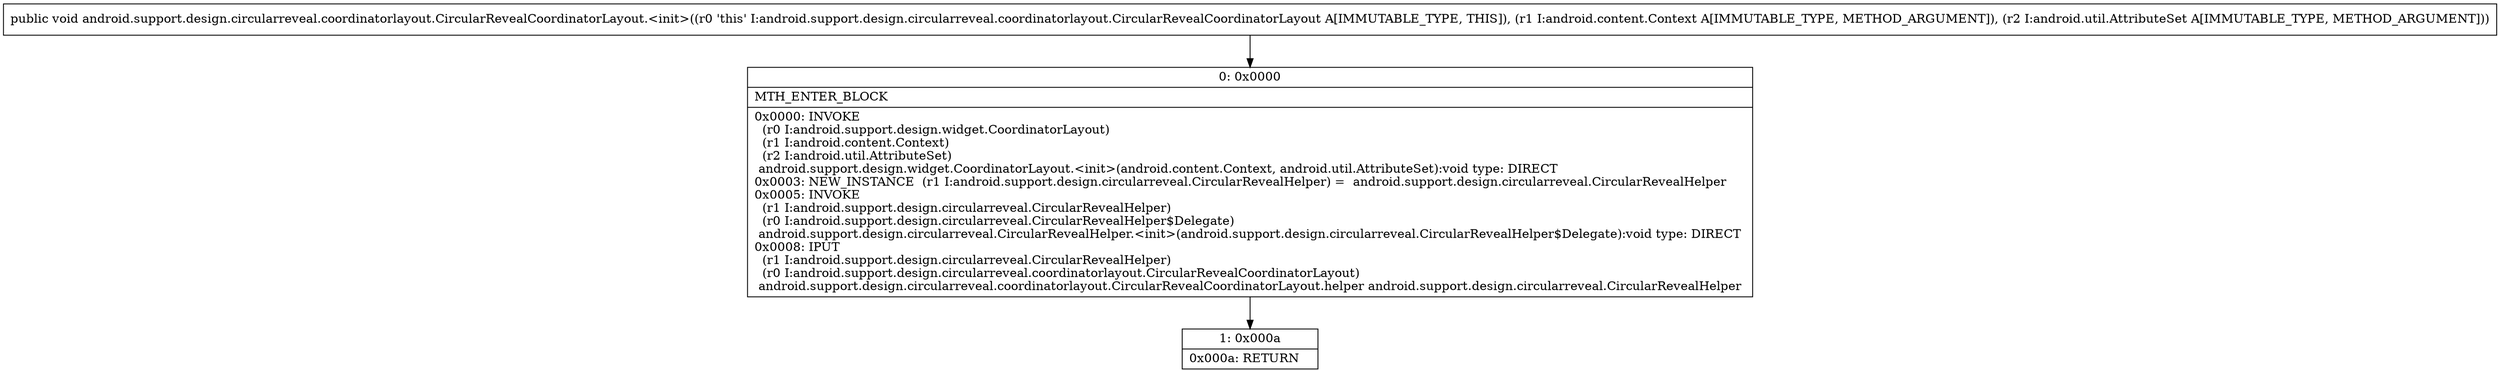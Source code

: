 digraph "CFG forandroid.support.design.circularreveal.coordinatorlayout.CircularRevealCoordinatorLayout.\<init\>(Landroid\/content\/Context;Landroid\/util\/AttributeSet;)V" {
Node_0 [shape=record,label="{0\:\ 0x0000|MTH_ENTER_BLOCK\l|0x0000: INVOKE  \l  (r0 I:android.support.design.widget.CoordinatorLayout)\l  (r1 I:android.content.Context)\l  (r2 I:android.util.AttributeSet)\l android.support.design.widget.CoordinatorLayout.\<init\>(android.content.Context, android.util.AttributeSet):void type: DIRECT \l0x0003: NEW_INSTANCE  (r1 I:android.support.design.circularreveal.CircularRevealHelper) =  android.support.design.circularreveal.CircularRevealHelper \l0x0005: INVOKE  \l  (r1 I:android.support.design.circularreveal.CircularRevealHelper)\l  (r0 I:android.support.design.circularreveal.CircularRevealHelper$Delegate)\l android.support.design.circularreveal.CircularRevealHelper.\<init\>(android.support.design.circularreveal.CircularRevealHelper$Delegate):void type: DIRECT \l0x0008: IPUT  \l  (r1 I:android.support.design.circularreveal.CircularRevealHelper)\l  (r0 I:android.support.design.circularreveal.coordinatorlayout.CircularRevealCoordinatorLayout)\l android.support.design.circularreveal.coordinatorlayout.CircularRevealCoordinatorLayout.helper android.support.design.circularreveal.CircularRevealHelper \l}"];
Node_1 [shape=record,label="{1\:\ 0x000a|0x000a: RETURN   \l}"];
MethodNode[shape=record,label="{public void android.support.design.circularreveal.coordinatorlayout.CircularRevealCoordinatorLayout.\<init\>((r0 'this' I:android.support.design.circularreveal.coordinatorlayout.CircularRevealCoordinatorLayout A[IMMUTABLE_TYPE, THIS]), (r1 I:android.content.Context A[IMMUTABLE_TYPE, METHOD_ARGUMENT]), (r2 I:android.util.AttributeSet A[IMMUTABLE_TYPE, METHOD_ARGUMENT])) }"];
MethodNode -> Node_0;
Node_0 -> Node_1;
}

